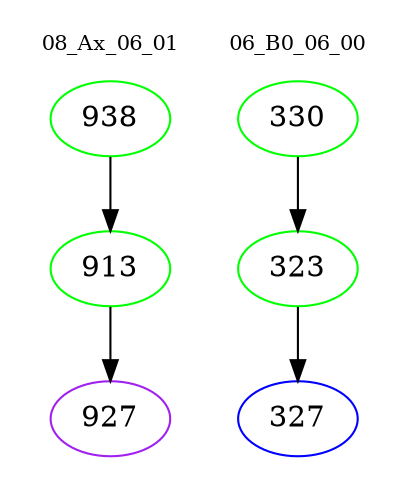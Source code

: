 digraph{
subgraph cluster_0 {
color = white
label = "08_Ax_06_01";
fontsize=10;
T0_938 [label="938", color="green"]
T0_938 -> T0_913 [color="black"]
T0_913 [label="913", color="green"]
T0_913 -> T0_927 [color="black"]
T0_927 [label="927", color="purple"]
}
subgraph cluster_1 {
color = white
label = "06_B0_06_00";
fontsize=10;
T1_330 [label="330", color="green"]
T1_330 -> T1_323 [color="black"]
T1_323 [label="323", color="green"]
T1_323 -> T1_327 [color="black"]
T1_327 [label="327", color="blue"]
}
}
